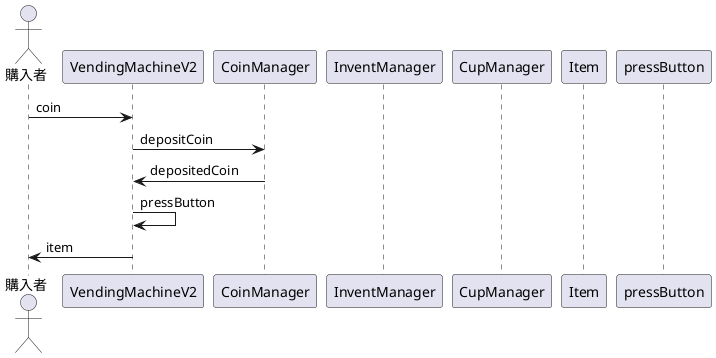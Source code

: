 @startuml

actor 購入者
participant VendingMachineV2
participant CoinManager
participant InventManager
participant CupManager
participant Item
participant pressButton

購入者 -> VendingMachineV2: coin
VendingMachineV2 -> CoinManager: depositCoin
CoinManager -> VendingMachineV2: depositedCoin
VendingMachineV2 -> VendingMachineV2: pressButton
VendingMachineV2 -> 購入者: item

@enduml
